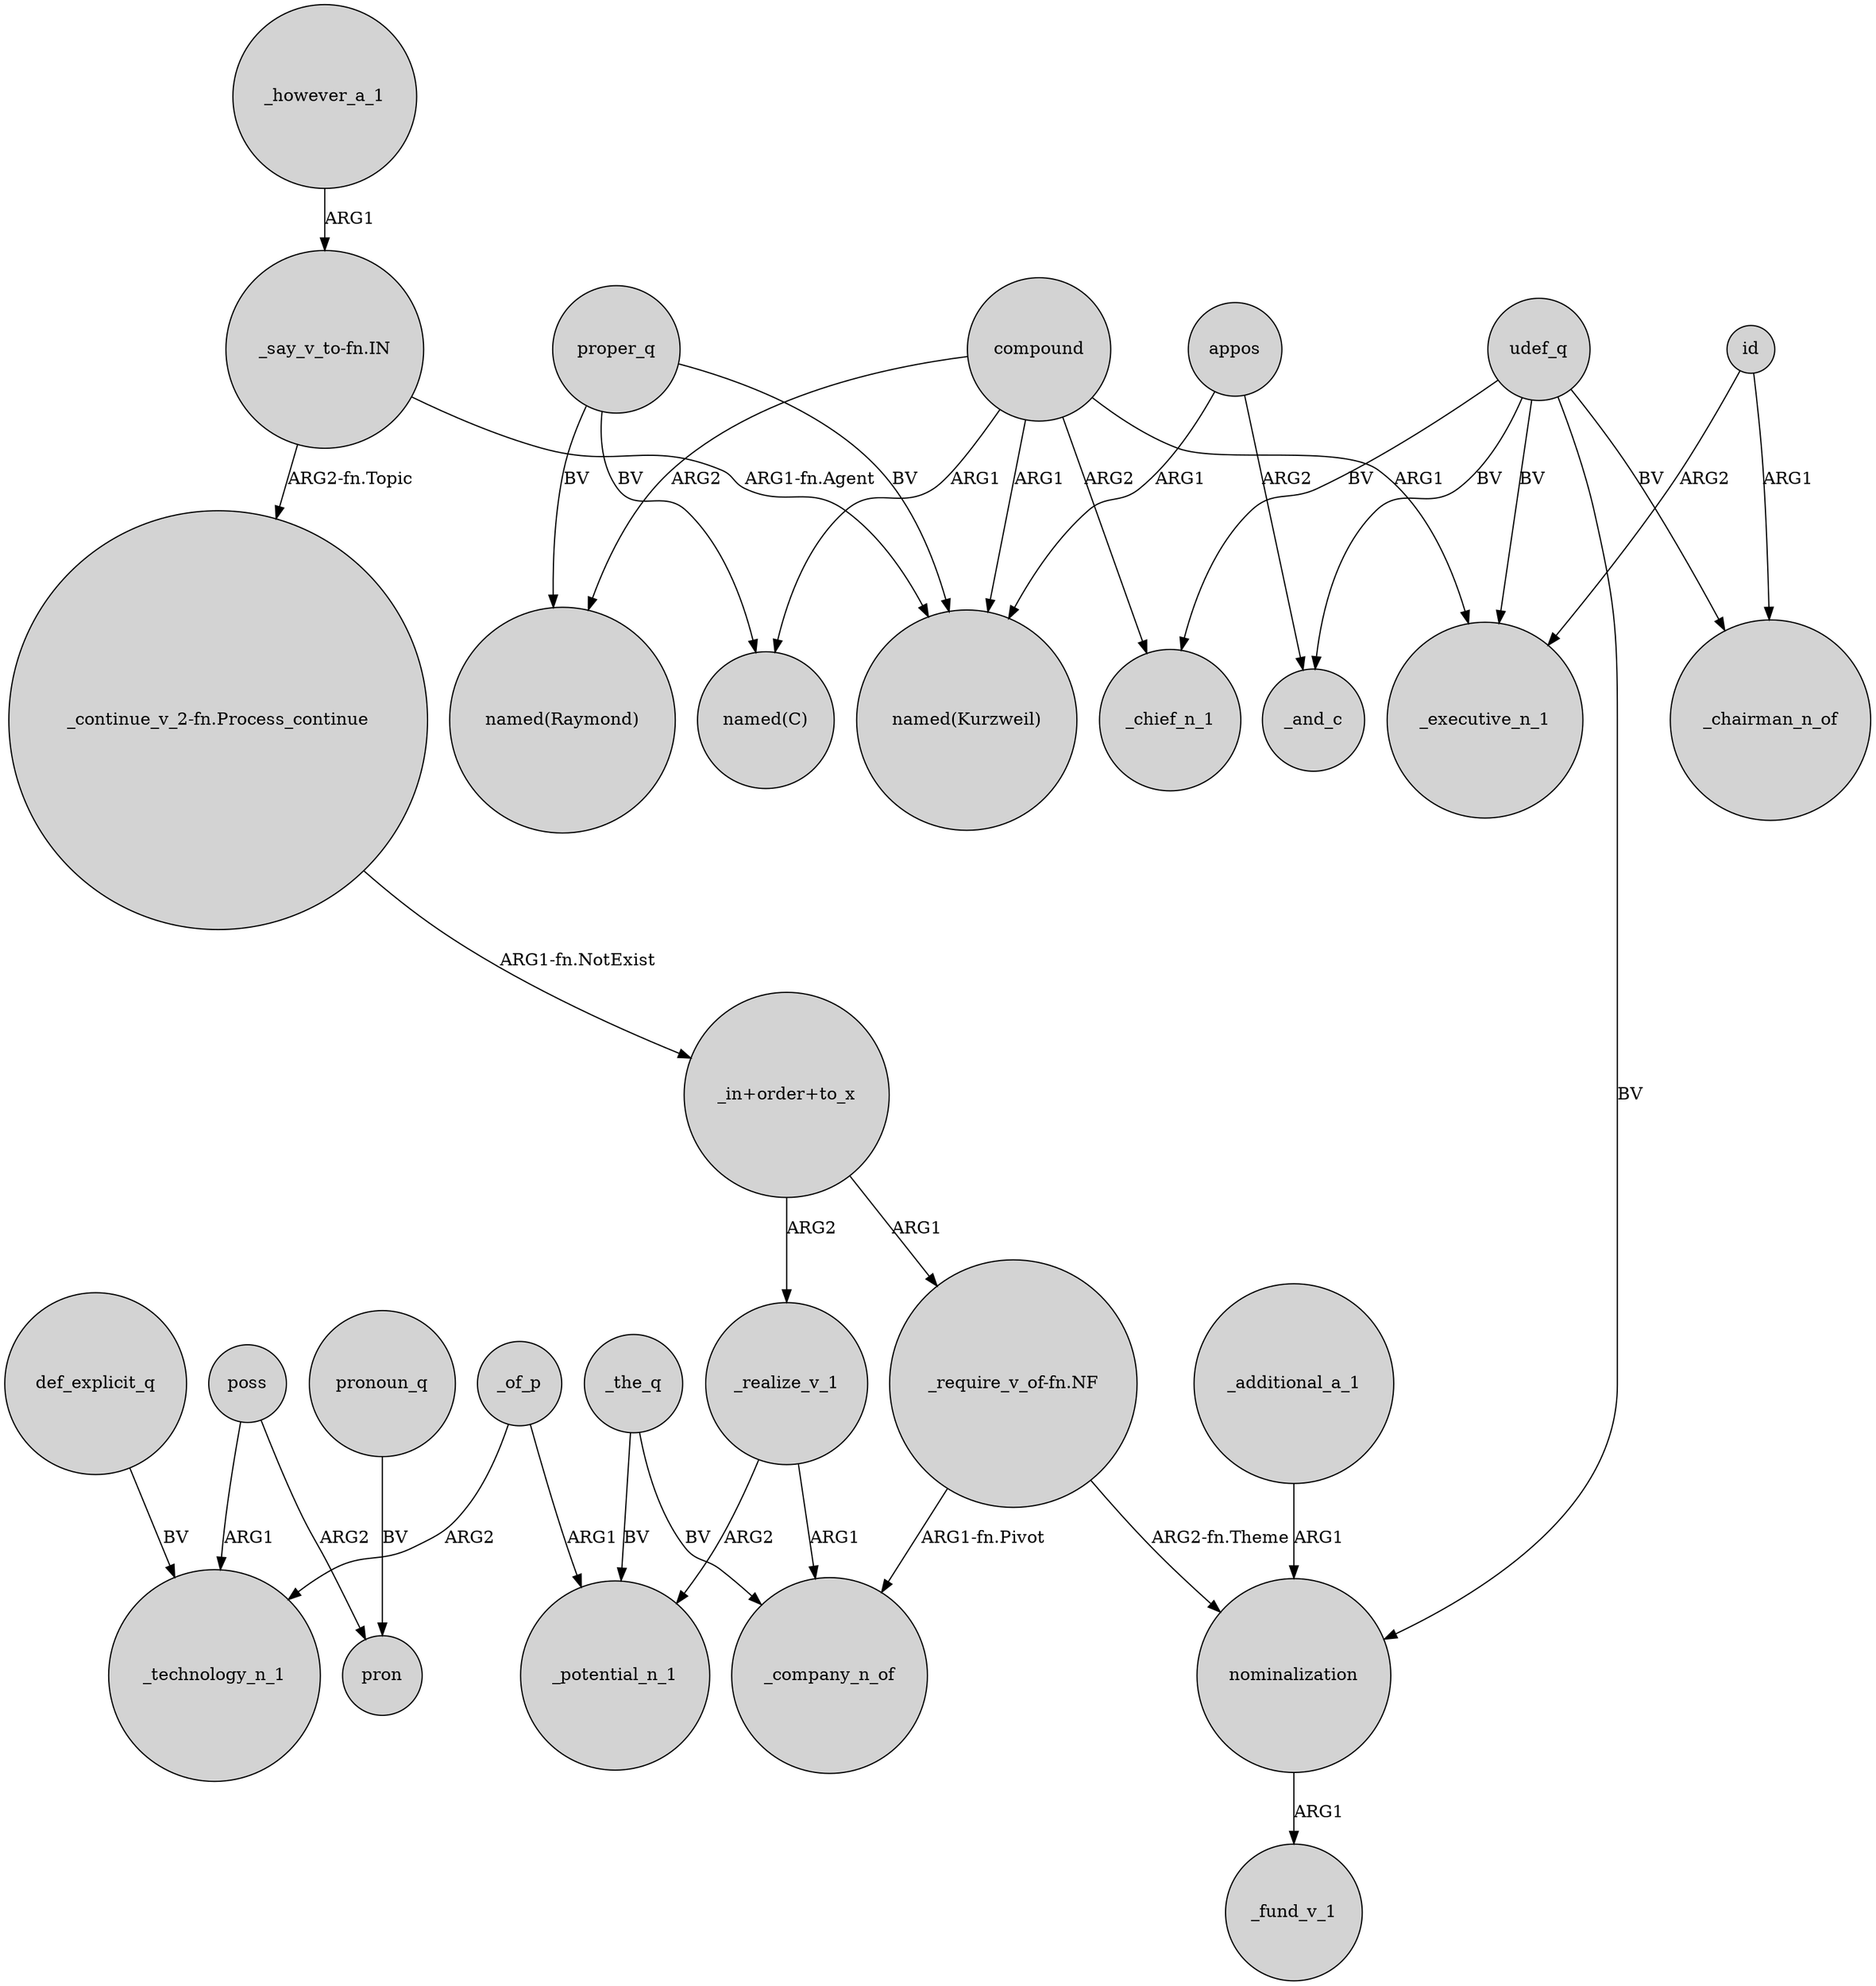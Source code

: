 digraph {
	node [shape=circle style=filled]
	poss -> _technology_n_1 [label=ARG1]
	proper_q -> "named(Kurzweil)" [label=BV]
	appos -> "named(Kurzweil)" [label=ARG1]
	_realize_v_1 -> _potential_n_1 [label=ARG2]
	"_continue_v_2-fn.Process_continue" -> "_in+order+to_x" [label="ARG1-fn.NotExist"]
	udef_q -> _executive_n_1 [label=BV]
	"_in+order+to_x" -> "_require_v_of-fn.NF" [label=ARG1]
	_the_q -> _potential_n_1 [label=BV]
	poss -> pron [label=ARG2]
	"_say_v_to-fn.IN" -> "_continue_v_2-fn.Process_continue" [label="ARG2-fn.Topic"]
	"_say_v_to-fn.IN" -> "named(Kurzweil)" [label="ARG1-fn.Agent"]
	nominalization -> _fund_v_1 [label=ARG1]
	compound -> _executive_n_1 [label=ARG1]
	_of_p -> _technology_n_1 [label=ARG2]
	id -> _executive_n_1 [label=ARG2]
	compound -> "named(Raymond)" [label=ARG2]
	_however_a_1 -> "_say_v_to-fn.IN" [label=ARG1]
	udef_q -> _chairman_n_of [label=BV]
	_the_q -> _company_n_of [label=BV]
	compound -> _chief_n_1 [label=ARG2]
	pronoun_q -> pron [label=BV]
	appos -> _and_c [label=ARG2]
	udef_q -> _chief_n_1 [label=BV]
	proper_q -> "named(Raymond)" [label=BV]
	compound -> "named(C)" [label=ARG1]
	udef_q -> nominalization [label=BV]
	_realize_v_1 -> _company_n_of [label=ARG1]
	proper_q -> "named(C)" [label=BV]
	"_in+order+to_x" -> _realize_v_1 [label=ARG2]
	def_explicit_q -> _technology_n_1 [label=BV]
	_additional_a_1 -> nominalization [label=ARG1]
	"_require_v_of-fn.NF" -> nominalization [label="ARG2-fn.Theme"]
	compound -> "named(Kurzweil)" [label=ARG1]
	udef_q -> _and_c [label=BV]
	id -> _chairman_n_of [label=ARG1]
	"_require_v_of-fn.NF" -> _company_n_of [label="ARG1-fn.Pivot"]
	_of_p -> _potential_n_1 [label=ARG1]
}
